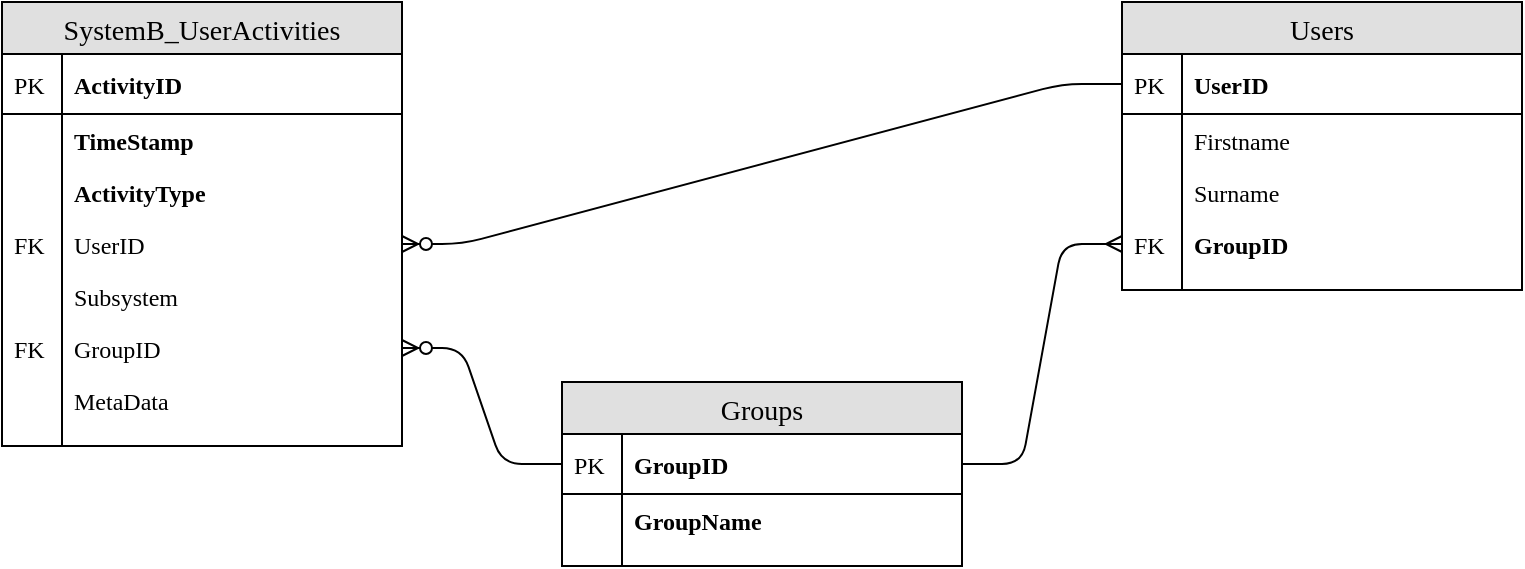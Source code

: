<mxfile version="20.3.0" type="device"><diagram name="Page-1" id="e56a1550-8fbb-45ad-956c-1786394a9013"><mxGraphModel dx="1422" dy="865" grid="1" gridSize="10" guides="1" tooltips="1" connect="1" arrows="1" fold="1" page="1" pageScale="1" pageWidth="1100" pageHeight="850" background="#ffffff" math="0" shadow="0"><root><mxCell id="0"/><mxCell id="1" parent="0"/><mxCell id="RlZIQwKUt1zQtyLeiWay-13" value="Users" style="swimlane;fontStyle=0;childLayout=stackLayout;horizontal=1;startSize=26;fillColor=#e0e0e0;horizontalStack=0;resizeParent=1;resizeParentMax=0;resizeLast=0;collapsible=1;marginBottom=0;swimlaneFillColor=#ffffff;align=center;fontSize=14;fontFamily=Times New Roman;" parent="1" vertex="1"><mxGeometry x="680" y="120" width="200" height="144" as="geometry"/></mxCell><mxCell id="RlZIQwKUt1zQtyLeiWay-14" value="UserID" style="shape=partialRectangle;top=0;left=0;right=0;bottom=1;align=left;verticalAlign=middle;fillColor=none;spacingLeft=34;spacingRight=4;overflow=hidden;rotatable=0;points=[[0,0.5],[1,0.5]];portConstraint=eastwest;dropTarget=0;fontStyle=1;fontSize=12;fontFamily=Times New Roman;" parent="RlZIQwKUt1zQtyLeiWay-13" vertex="1"><mxGeometry y="26" width="200" height="30" as="geometry"/></mxCell><mxCell id="RlZIQwKUt1zQtyLeiWay-15" value="PK" style="shape=partialRectangle;top=0;left=0;bottom=0;fillColor=none;align=left;verticalAlign=middle;spacingLeft=4;spacingRight=4;overflow=hidden;rotatable=0;points=[];portConstraint=eastwest;part=1;fontSize=12;fontFamily=Times New Roman;" parent="RlZIQwKUt1zQtyLeiWay-14" vertex="1" connectable="0"><mxGeometry width="30" height="30" as="geometry"/></mxCell><mxCell id="RlZIQwKUt1zQtyLeiWay-16" value="Firstname" style="shape=partialRectangle;top=0;left=0;right=0;bottom=0;align=left;verticalAlign=top;fillColor=none;spacingLeft=34;spacingRight=4;overflow=hidden;rotatable=0;points=[[0,0.5],[1,0.5]];portConstraint=eastwest;dropTarget=0;fontSize=12;fontFamily=Times New Roman;" parent="RlZIQwKUt1zQtyLeiWay-13" vertex="1"><mxGeometry y="56" width="200" height="26" as="geometry"/></mxCell><mxCell id="RlZIQwKUt1zQtyLeiWay-17" value="" style="shape=partialRectangle;top=0;left=0;bottom=0;fillColor=none;align=left;verticalAlign=top;spacingLeft=4;spacingRight=4;overflow=hidden;rotatable=0;points=[];portConstraint=eastwest;part=1;fontSize=12;fontFamily=Times New Roman;" parent="RlZIQwKUt1zQtyLeiWay-16" vertex="1" connectable="0"><mxGeometry width="30" height="26" as="geometry"/></mxCell><mxCell id="RlZIQwKUt1zQtyLeiWay-18" value="Surname" style="shape=partialRectangle;top=0;left=0;right=0;bottom=0;align=left;verticalAlign=top;fillColor=none;spacingLeft=34;spacingRight=4;overflow=hidden;rotatable=0;points=[[0,0.5],[1,0.5]];portConstraint=eastwest;dropTarget=0;fontSize=12;fontFamily=Times New Roman;" parent="RlZIQwKUt1zQtyLeiWay-13" vertex="1"><mxGeometry y="82" width="200" height="26" as="geometry"/></mxCell><mxCell id="RlZIQwKUt1zQtyLeiWay-19" value="" style="shape=partialRectangle;top=0;left=0;bottom=0;fillColor=none;align=left;verticalAlign=top;spacingLeft=4;spacingRight=4;overflow=hidden;rotatable=0;points=[];portConstraint=eastwest;part=1;fontSize=12;fontFamily=Times New Roman;" parent="RlZIQwKUt1zQtyLeiWay-18" vertex="1" connectable="0"><mxGeometry width="30" height="26" as="geometry"/></mxCell><mxCell id="RlZIQwKUt1zQtyLeiWay-43" value="GroupID" style="shape=partialRectangle;top=0;left=0;right=0;bottom=0;align=left;verticalAlign=top;fillColor=none;spacingLeft=34;spacingRight=4;overflow=hidden;rotatable=0;points=[[0,0.5],[1,0.5]];portConstraint=eastwest;dropTarget=0;fontSize=12;fontStyle=1;fontFamily=Times New Roman;" parent="RlZIQwKUt1zQtyLeiWay-13" vertex="1"><mxGeometry y="108" width="200" height="26" as="geometry"/></mxCell><mxCell id="RlZIQwKUt1zQtyLeiWay-44" value="FK" style="shape=partialRectangle;top=0;left=0;bottom=0;fillColor=none;align=left;verticalAlign=top;spacingLeft=4;spacingRight=4;overflow=hidden;rotatable=0;points=[];portConstraint=eastwest;part=1;fontSize=12;fontFamily=Times New Roman;" parent="RlZIQwKUt1zQtyLeiWay-43" vertex="1" connectable="0"><mxGeometry width="30" height="26" as="geometry"/></mxCell><mxCell id="RlZIQwKUt1zQtyLeiWay-22" value="" style="shape=partialRectangle;top=0;left=0;right=0;bottom=0;align=left;verticalAlign=top;fillColor=none;spacingLeft=34;spacingRight=4;overflow=hidden;rotatable=0;points=[[0,0.5],[1,0.5]];portConstraint=eastwest;dropTarget=0;fontSize=12;fontFamily=Times New Roman;" parent="RlZIQwKUt1zQtyLeiWay-13" vertex="1"><mxGeometry y="134" width="200" height="10" as="geometry"/></mxCell><mxCell id="RlZIQwKUt1zQtyLeiWay-23" value="" style="shape=partialRectangle;top=0;left=0;bottom=0;fillColor=none;align=left;verticalAlign=top;spacingLeft=4;spacingRight=4;overflow=hidden;rotatable=0;points=[];portConstraint=eastwest;part=1;fontSize=12;fontFamily=Times New Roman;" parent="RlZIQwKUt1zQtyLeiWay-22" vertex="1" connectable="0"><mxGeometry width="30" height="10" as="geometry"/></mxCell><mxCell id="poyOoaXRaCSddquo0G_2-1" value="SystemB_UserActivities" style="swimlane;fontStyle=0;childLayout=stackLayout;horizontal=1;startSize=26;fillColor=#e0e0e0;horizontalStack=0;resizeParent=1;resizeParentMax=0;resizeLast=0;collapsible=1;marginBottom=0;swimlaneFillColor=#ffffff;align=center;fontSize=14;fontFamily=Times New Roman;" parent="1" vertex="1"><mxGeometry x="120" y="120" width="200" height="222" as="geometry"/></mxCell><mxCell id="poyOoaXRaCSddquo0G_2-2" value="ActivityID" style="shape=partialRectangle;top=0;left=0;right=0;bottom=1;align=left;verticalAlign=middle;fillColor=none;spacingLeft=34;spacingRight=4;overflow=hidden;rotatable=0;points=[[0,0.5],[1,0.5]];portConstraint=eastwest;dropTarget=0;fontStyle=1;fontSize=12;fontFamily=Times New Roman;" parent="poyOoaXRaCSddquo0G_2-1" vertex="1"><mxGeometry y="26" width="200" height="30" as="geometry"/></mxCell><mxCell id="poyOoaXRaCSddquo0G_2-3" value="PK" style="shape=partialRectangle;top=0;left=0;bottom=0;fillColor=none;align=left;verticalAlign=middle;spacingLeft=4;spacingRight=4;overflow=hidden;rotatable=0;points=[];portConstraint=eastwest;part=1;fontSize=12;fontFamily=Times New Roman;" parent="poyOoaXRaCSddquo0G_2-2" vertex="1" connectable="0"><mxGeometry width="30" height="30" as="geometry"/></mxCell><mxCell id="poyOoaXRaCSddquo0G_2-4" value="TimeStamp" style="shape=partialRectangle;top=0;left=0;right=0;bottom=0;align=left;verticalAlign=top;fillColor=none;spacingLeft=34;spacingRight=4;overflow=hidden;rotatable=0;points=[[0,0.5],[1,0.5]];portConstraint=eastwest;dropTarget=0;fontSize=12;fontStyle=1;fontFamily=Times New Roman;" parent="poyOoaXRaCSddquo0G_2-1" vertex="1"><mxGeometry y="56" width="200" height="26" as="geometry"/></mxCell><mxCell id="poyOoaXRaCSddquo0G_2-5" value="" style="shape=partialRectangle;top=0;left=0;bottom=0;fillColor=none;align=left;verticalAlign=top;spacingLeft=4;spacingRight=4;overflow=hidden;rotatable=0;points=[];portConstraint=eastwest;part=1;fontSize=12;fontFamily=Times New Roman;" parent="poyOoaXRaCSddquo0G_2-4" vertex="1" connectable="0"><mxGeometry width="30" height="26" as="geometry"/></mxCell><mxCell id="poyOoaXRaCSddquo0G_2-16" value="ActivityType" style="shape=partialRectangle;top=0;left=0;right=0;bottom=0;align=left;verticalAlign=top;fillColor=none;spacingLeft=34;spacingRight=4;overflow=hidden;rotatable=0;points=[[0,0.5],[1,0.5]];portConstraint=eastwest;dropTarget=0;fontSize=12;fontFamily=Times New Roman;fontStyle=1" parent="poyOoaXRaCSddquo0G_2-1" vertex="1"><mxGeometry y="82" width="200" height="26" as="geometry"/></mxCell><mxCell id="poyOoaXRaCSddquo0G_2-17" value="" style="shape=partialRectangle;top=0;left=0;bottom=0;fillColor=none;align=left;verticalAlign=top;spacingLeft=4;spacingRight=4;overflow=hidden;rotatable=0;points=[];portConstraint=eastwest;part=1;fontSize=12;fontFamily=Times New Roman;" parent="poyOoaXRaCSddquo0G_2-16" vertex="1" connectable="0"><mxGeometry width="30" height="26" as="geometry"/></mxCell><mxCell id="poyOoaXRaCSddquo0G_2-8" value="UserID" style="shape=partialRectangle;top=0;left=0;right=0;bottom=0;align=left;verticalAlign=top;fillColor=none;spacingLeft=34;spacingRight=4;overflow=hidden;rotatable=0;points=[[0,0.5],[1,0.5]];portConstraint=eastwest;dropTarget=0;fontSize=12;fontFamily=Times New Roman;" parent="poyOoaXRaCSddquo0G_2-1" vertex="1"><mxGeometry y="108" width="200" height="26" as="geometry"/></mxCell><mxCell id="poyOoaXRaCSddquo0G_2-9" value="FK" style="shape=partialRectangle;top=0;left=0;bottom=0;fillColor=none;align=left;verticalAlign=top;spacingLeft=4;spacingRight=4;overflow=hidden;rotatable=0;points=[];portConstraint=eastwest;part=1;fontSize=12;fontFamily=Times New Roman;" parent="poyOoaXRaCSddquo0G_2-8" vertex="1" connectable="0"><mxGeometry width="30" height="26" as="geometry"/></mxCell><mxCell id="poyOoaXRaCSddquo0G_2-6" value="Subsystem" style="shape=partialRectangle;top=0;left=0;right=0;bottom=0;align=left;verticalAlign=top;fillColor=none;spacingLeft=34;spacingRight=4;overflow=hidden;rotatable=0;points=[[0,0.5],[1,0.5]];portConstraint=eastwest;dropTarget=0;fontSize=12;fontFamily=Times New Roman;" parent="poyOoaXRaCSddquo0G_2-1" vertex="1"><mxGeometry y="134" width="200" height="26" as="geometry"/></mxCell><mxCell id="poyOoaXRaCSddquo0G_2-7" value="" style="shape=partialRectangle;top=0;left=0;bottom=0;fillColor=none;align=left;verticalAlign=top;spacingLeft=4;spacingRight=4;overflow=hidden;rotatable=0;points=[];portConstraint=eastwest;part=1;fontSize=12;fontFamily=Times New Roman;" parent="poyOoaXRaCSddquo0G_2-6" vertex="1" connectable="0"><mxGeometry width="30" height="26" as="geometry"/></mxCell><mxCell id="poyOoaXRaCSddquo0G_2-12" value="GroupID" style="shape=partialRectangle;top=0;left=0;right=0;bottom=0;align=left;verticalAlign=top;fillColor=none;spacingLeft=34;spacingRight=4;overflow=hidden;rotatable=0;points=[[0,0.5],[1,0.5]];portConstraint=eastwest;dropTarget=0;fontSize=12;fontFamily=Times New Roman;" parent="poyOoaXRaCSddquo0G_2-1" vertex="1"><mxGeometry y="160" width="200" height="26" as="geometry"/></mxCell><mxCell id="poyOoaXRaCSddquo0G_2-13" value="FK" style="shape=partialRectangle;top=0;left=0;bottom=0;fillColor=none;align=left;verticalAlign=top;spacingLeft=4;spacingRight=4;overflow=hidden;rotatable=0;points=[];portConstraint=eastwest;part=1;fontSize=12;fontFamily=Times New Roman;" parent="poyOoaXRaCSddquo0G_2-12" vertex="1" connectable="0"><mxGeometry width="30" height="26" as="geometry"/></mxCell><mxCell id="poyOoaXRaCSddquo0G_2-18" value="MetaData" style="shape=partialRectangle;top=0;left=0;right=0;bottom=0;align=left;verticalAlign=top;fillColor=none;spacingLeft=34;spacingRight=4;overflow=hidden;rotatable=0;points=[[0,0.5],[1,0.5]];portConstraint=eastwest;dropTarget=0;fontSize=12;fontFamily=Times New Roman;" parent="poyOoaXRaCSddquo0G_2-1" vertex="1"><mxGeometry y="186" width="200" height="26" as="geometry"/></mxCell><mxCell id="poyOoaXRaCSddquo0G_2-19" value="" style="shape=partialRectangle;top=0;left=0;bottom=0;fillColor=none;align=left;verticalAlign=top;spacingLeft=4;spacingRight=4;overflow=hidden;rotatable=0;points=[];portConstraint=eastwest;part=1;fontSize=12;fontFamily=Times New Roman;" parent="poyOoaXRaCSddquo0G_2-18" vertex="1" connectable="0"><mxGeometry width="30" height="26" as="geometry"/></mxCell><mxCell id="poyOoaXRaCSddquo0G_2-10" value="" style="shape=partialRectangle;top=0;left=0;right=0;bottom=0;align=left;verticalAlign=top;fillColor=none;spacingLeft=34;spacingRight=4;overflow=hidden;rotatable=0;points=[[0,0.5],[1,0.5]];portConstraint=eastwest;dropTarget=0;fontSize=12;fontFamily=Times New Roman;" parent="poyOoaXRaCSddquo0G_2-1" vertex="1"><mxGeometry y="212" width="200" height="10" as="geometry"/></mxCell><mxCell id="poyOoaXRaCSddquo0G_2-11" value="" style="shape=partialRectangle;top=0;left=0;bottom=0;fillColor=none;align=left;verticalAlign=top;spacingLeft=4;spacingRight=4;overflow=hidden;rotatable=0;points=[];portConstraint=eastwest;part=1;fontSize=12;fontFamily=Times New Roman;" parent="poyOoaXRaCSddquo0G_2-10" vertex="1" connectable="0"><mxGeometry width="30" height="10" as="geometry"/></mxCell><mxCell id="kY475Av25XcismHh7Ka3-1" value="Groups" style="swimlane;fontStyle=0;childLayout=stackLayout;horizontal=1;startSize=26;fillColor=#e0e0e0;horizontalStack=0;resizeParent=1;resizeParentMax=0;resizeLast=0;collapsible=1;marginBottom=0;swimlaneFillColor=#ffffff;align=center;fontSize=14;fontFamily=Times New Roman;" parent="1" vertex="1"><mxGeometry x="400" y="310" width="200" height="92" as="geometry"/></mxCell><mxCell id="kY475Av25XcismHh7Ka3-2" value="GroupID" style="shape=partialRectangle;top=0;left=0;right=0;bottom=1;align=left;verticalAlign=middle;fillColor=none;spacingLeft=34;spacingRight=4;overflow=hidden;rotatable=0;points=[[0,0.5],[1,0.5]];portConstraint=eastwest;dropTarget=0;fontStyle=1;fontSize=12;fontFamily=Times New Roman;" parent="kY475Av25XcismHh7Ka3-1" vertex="1"><mxGeometry y="26" width="200" height="30" as="geometry"/></mxCell><mxCell id="kY475Av25XcismHh7Ka3-3" value="PK" style="shape=partialRectangle;top=0;left=0;bottom=0;fillColor=none;align=left;verticalAlign=middle;spacingLeft=4;spacingRight=4;overflow=hidden;rotatable=0;points=[];portConstraint=eastwest;part=1;fontSize=12;fontFamily=Times New Roman;" parent="kY475Av25XcismHh7Ka3-2" vertex="1" connectable="0"><mxGeometry width="30" height="30" as="geometry"/></mxCell><mxCell id="kY475Av25XcismHh7Ka3-4" value="GroupName" style="shape=partialRectangle;top=0;left=0;right=0;bottom=0;align=left;verticalAlign=top;fillColor=none;spacingLeft=34;spacingRight=4;overflow=hidden;rotatable=0;points=[[0,0.5],[1,0.5]];portConstraint=eastwest;dropTarget=0;fontSize=12;fontStyle=1;fontFamily=Times New Roman;" parent="kY475Av25XcismHh7Ka3-1" vertex="1"><mxGeometry y="56" width="200" height="26" as="geometry"/></mxCell><mxCell id="kY475Av25XcismHh7Ka3-5" value="" style="shape=partialRectangle;top=0;left=0;bottom=0;fillColor=none;align=left;verticalAlign=top;spacingLeft=4;spacingRight=4;overflow=hidden;rotatable=0;points=[];portConstraint=eastwest;part=1;fontSize=12;fontFamily=Times New Roman;" parent="kY475Av25XcismHh7Ka3-4" vertex="1" connectable="0"><mxGeometry width="30" height="26" as="geometry"/></mxCell><mxCell id="kY475Av25XcismHh7Ka3-10" value="" style="shape=partialRectangle;top=0;left=0;right=0;bottom=0;align=left;verticalAlign=top;fillColor=none;spacingLeft=34;spacingRight=4;overflow=hidden;rotatable=0;points=[[0,0.5],[1,0.5]];portConstraint=eastwest;dropTarget=0;fontSize=12;fontFamily=Times New Roman;" parent="kY475Av25XcismHh7Ka3-1" vertex="1"><mxGeometry y="82" width="200" height="10" as="geometry"/></mxCell><mxCell id="kY475Av25XcismHh7Ka3-11" value="" style="shape=partialRectangle;top=0;left=0;bottom=0;fillColor=none;align=left;verticalAlign=top;spacingLeft=4;spacingRight=4;overflow=hidden;rotatable=0;points=[];portConstraint=eastwest;part=1;fontSize=12;fontFamily=Times New Roman;" parent="kY475Av25XcismHh7Ka3-10" vertex="1" connectable="0"><mxGeometry width="30" height="10" as="geometry"/></mxCell><mxCell id="kY475Av25XcismHh7Ka3-13" value="" style="edgeStyle=entityRelationEdgeStyle;fontSize=12;html=1;endArrow=ERmany;startArrow=none;startFill=0;endFill=0;entryX=0;entryY=0.5;entryDx=0;entryDy=0;exitX=1;exitY=0.5;exitDx=0;exitDy=0;fontFamily=Times New Roman;" parent="1" source="kY475Av25XcismHh7Ka3-2" target="RlZIQwKUt1zQtyLeiWay-43" edge="1"><mxGeometry width="100" height="100" relative="1" as="geometry"><mxPoint x="330" y="329" as="sourcePoint"/><mxPoint x="410" y="331" as="targetPoint"/></mxGeometry></mxCell><mxCell id="kY475Av25XcismHh7Ka3-14" value="" style="edgeStyle=entityRelationEdgeStyle;fontSize=12;html=1;endArrow=none;startArrow=ERzeroToMany;entryX=0;entryY=0.5;entryDx=0;entryDy=0;exitX=1;exitY=0.5;exitDx=0;exitDy=0;endFill=0;fontFamily=Times New Roman;" parent="1" source="poyOoaXRaCSddquo0G_2-12" target="kY475Av25XcismHh7Ka3-2" edge="1"><mxGeometry width="100" height="100" relative="1" as="geometry"><mxPoint x="250" y="480" as="sourcePoint"/><mxPoint x="350" y="380" as="targetPoint"/></mxGeometry></mxCell><mxCell id="kY475Av25XcismHh7Ka3-15" value="" style="edgeStyle=entityRelationEdgeStyle;fontSize=12;html=1;endArrow=none;startArrow=ERzeroToMany;entryX=0;entryY=0.5;entryDx=0;entryDy=0;exitX=1;exitY=0.5;exitDx=0;exitDy=0;endFill=0;fontFamily=Times New Roman;" parent="1" source="poyOoaXRaCSddquo0G_2-8" target="RlZIQwKUt1zQtyLeiWay-14" edge="1"><mxGeometry width="100" height="100" relative="1" as="geometry"><mxPoint x="330" y="329" as="sourcePoint"/><mxPoint x="410" y="331" as="targetPoint"/></mxGeometry></mxCell></root></mxGraphModel></diagram></mxfile>